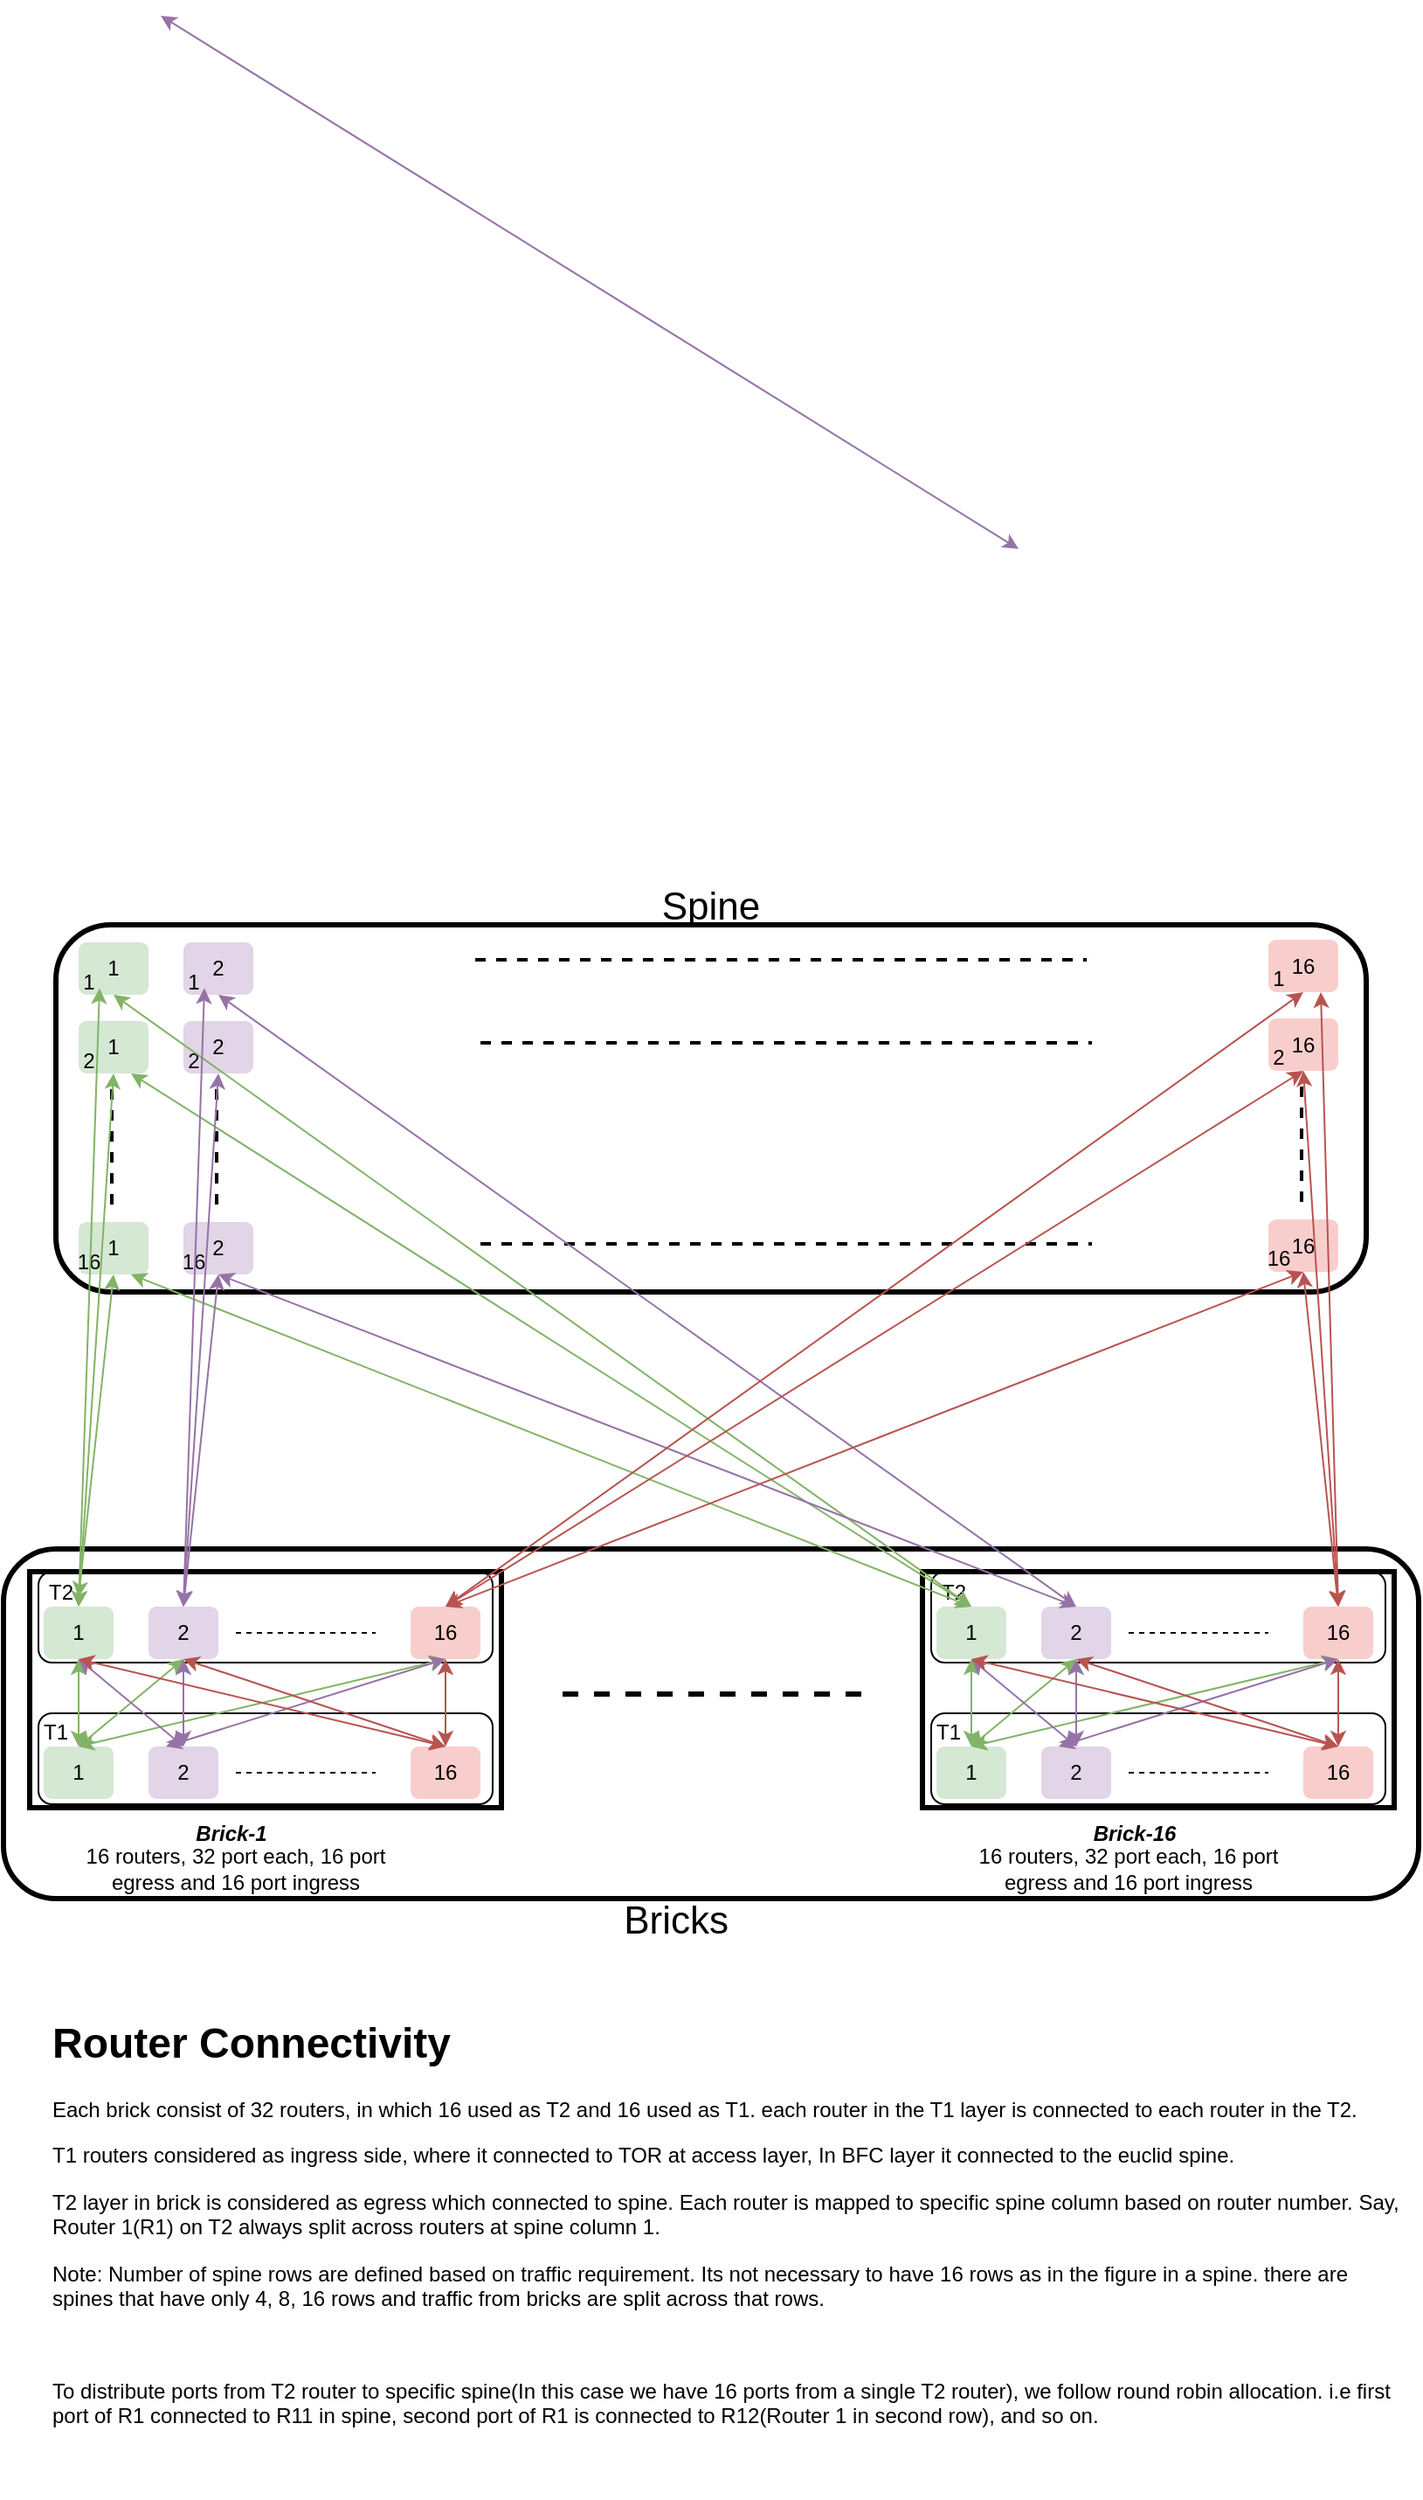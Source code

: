 <mxfile version="10.9.4" type="github"><diagram id="P7iSwA2dzzGxm8GqTdgv" name="Page-1"><mxGraphModel dx="1504" dy="2095" grid="1" gridSize="10" guides="1" tooltips="1" connect="1" arrows="1" fold="1" page="1" pageScale="1" pageWidth="850" pageHeight="1100" math="0" shadow="0"><root><mxCell id="0"/><mxCell id="1" parent="0"/><mxCell id="_VhocyHLkFrIzSJGbspO-54" value="" style="endArrow=classic;startArrow=classic;html=1;strokeWidth=1;fillColor=#e1d5e7;strokeColor=#9673a6;exitX=0.5;exitY=0;exitDx=0;exitDy=0;entryX=0.5;entryY=1;entryDx=0;entryDy=0;" edge="1" parent="1"><mxGeometry width="50" height="50" relative="1" as="geometry"><mxPoint x="601" y="-135" as="sourcePoint"/><mxPoint x="110" y="-440" as="targetPoint"/></mxGeometry></mxCell><mxCell id="_VhocyHLkFrIzSJGbspO-88" value="" style="rounded=1;whiteSpace=wrap;html=1;strokeColor=#000000;strokeWidth=3;" vertex="1" parent="1"><mxGeometry x="50" y="80" width="750" height="210" as="geometry"/></mxCell><mxCell id="SKOkv94eFpqHnuDHOWOV-81" value="" style="group" parent="1" vertex="1" connectable="0"><mxGeometry x="35" y="450" width="795" height="187" as="geometry"/></mxCell><mxCell id="SKOkv94eFpqHnuDHOWOV-73" value="" style="rounded=1;whiteSpace=wrap;html=1;strokeColor=#000000;strokeWidth=3;" parent="SKOkv94eFpqHnuDHOWOV-81" vertex="1"><mxGeometry x="-15" y="-13" width="810" height="200" as="geometry"/></mxCell><mxCell id="SKOkv94eFpqHnuDHOWOV-80" value="" style="rounded=1;whiteSpace=wrap;html=1;strokeColor=#000000;strokeWidth=1;align=left;" parent="SKOkv94eFpqHnuDHOWOV-81" vertex="1"><mxGeometry x="5" width="260" height="52" as="geometry"/></mxCell><mxCell id="SKOkv94eFpqHnuDHOWOV-79" value="" style="rounded=1;whiteSpace=wrap;html=1;strokeColor=#000000;strokeWidth=1;align=left;" parent="SKOkv94eFpqHnuDHOWOV-81" vertex="1"><mxGeometry x="5" y="81" width="260" height="52" as="geometry"/></mxCell><mxCell id="SKOkv94eFpqHnuDHOWOV-22" value="" style="group;strokeWidth=3;strokeColor=#000000;" parent="SKOkv94eFpqHnuDHOWOV-81" vertex="1" connectable="0"><mxGeometry width="270" height="135" as="geometry"/></mxCell><mxCell id="SKOkv94eFpqHnuDHOWOV-23" value="&lt;b&gt;&lt;i&gt;Brick-1&lt;/i&gt;&lt;/b&gt;" style="text;html=1;strokeColor=none;fillColor=none;align=center;verticalAlign=middle;whiteSpace=wrap;rounded=0;" parent="SKOkv94eFpqHnuDHOWOV-81" vertex="1"><mxGeometry x="93" y="140" width="45" height="20" as="geometry"/></mxCell><mxCell id="SKOkv94eFpqHnuDHOWOV-24" value="16 routers, 32 port each, 16 port egress and 16 port ingress" style="text;html=1;strokeColor=none;fillColor=none;align=center;verticalAlign=middle;whiteSpace=wrap;rounded=0;" parent="SKOkv94eFpqHnuDHOWOV-81" vertex="1"><mxGeometry x="28" y="160" width="180" height="20" as="geometry"/></mxCell><mxCell id="SKOkv94eFpqHnuDHOWOV-1" value="1" style="rounded=1;whiteSpace=wrap;html=1;fillColor=#d5e8d4;strokeColor=none;" parent="SKOkv94eFpqHnuDHOWOV-81" vertex="1"><mxGeometry x="8" y="20" width="40" height="30" as="geometry"/></mxCell><mxCell id="SKOkv94eFpqHnuDHOWOV-2" value="2" style="rounded=1;whiteSpace=wrap;html=1;fillColor=#e1d5e7;strokeColor=none;" parent="SKOkv94eFpqHnuDHOWOV-81" vertex="1"><mxGeometry x="68" y="20" width="40" height="30" as="geometry"/></mxCell><mxCell id="SKOkv94eFpqHnuDHOWOV-3" value="" style="endArrow=none;dashed=1;html=1;" parent="SKOkv94eFpqHnuDHOWOV-81" edge="1"><mxGeometry width="50" height="50" relative="1" as="geometry"><mxPoint x="118" y="35" as="sourcePoint"/><mxPoint x="198" y="35" as="targetPoint"/></mxGeometry></mxCell><mxCell id="SKOkv94eFpqHnuDHOWOV-4" value="16" style="rounded=1;whiteSpace=wrap;html=1;fillColor=#f8cecc;strokeColor=none;" parent="SKOkv94eFpqHnuDHOWOV-81" vertex="1"><mxGeometry x="218" y="20" width="40" height="30" as="geometry"/></mxCell><mxCell id="SKOkv94eFpqHnuDHOWOV-6" value="1" style="rounded=1;whiteSpace=wrap;html=1;fillColor=#d5e8d4;strokeColor=none;" parent="SKOkv94eFpqHnuDHOWOV-81" vertex="1"><mxGeometry x="8" y="100" width="40" height="30" as="geometry"/></mxCell><mxCell id="SKOkv94eFpqHnuDHOWOV-7" value="2" style="rounded=1;whiteSpace=wrap;html=1;fillColor=#e1d5e7;strokeColor=none;" parent="SKOkv94eFpqHnuDHOWOV-81" vertex="1"><mxGeometry x="68" y="100" width="40" height="30" as="geometry"/></mxCell><mxCell id="SKOkv94eFpqHnuDHOWOV-8" value="" style="endArrow=none;dashed=1;html=1;" parent="SKOkv94eFpqHnuDHOWOV-81" edge="1"><mxGeometry width="50" height="50" relative="1" as="geometry"><mxPoint x="118" y="115" as="sourcePoint"/><mxPoint x="198" y="115" as="targetPoint"/></mxGeometry></mxCell><mxCell id="SKOkv94eFpqHnuDHOWOV-9" value="16" style="rounded=1;whiteSpace=wrap;html=1;fillColor=#f8cecc;strokeColor=none;" parent="SKOkv94eFpqHnuDHOWOV-81" vertex="1"><mxGeometry x="218" y="100" width="40" height="30" as="geometry"/></mxCell><mxCell id="SKOkv94eFpqHnuDHOWOV-10" value="" style="endArrow=classic;startArrow=classic;html=1;exitX=0.5;exitY=0;exitDx=0;exitDy=0;entryX=0.5;entryY=1;entryDx=0;entryDy=0;fillColor=#d5e8d4;strokeColor=#82b366;" parent="SKOkv94eFpqHnuDHOWOV-81" source="SKOkv94eFpqHnuDHOWOV-6" target="SKOkv94eFpqHnuDHOWOV-1" edge="1"><mxGeometry width="50" height="50" relative="1" as="geometry"><mxPoint x="18" y="100" as="sourcePoint"/><mxPoint x="68" y="50" as="targetPoint"/></mxGeometry></mxCell><mxCell id="SKOkv94eFpqHnuDHOWOV-11" value="" style="endArrow=classic;startArrow=classic;html=1;exitX=0.5;exitY=0;exitDx=0;exitDy=0;entryX=0.5;entryY=1;entryDx=0;entryDy=0;fillColor=#d5e8d4;strokeColor=#82b366;" parent="SKOkv94eFpqHnuDHOWOV-81" source="SKOkv94eFpqHnuDHOWOV-6" target="SKOkv94eFpqHnuDHOWOV-2" edge="1"><mxGeometry width="50" height="50" relative="1" as="geometry"><mxPoint x="8" y="200" as="sourcePoint"/><mxPoint x="58" y="150" as="targetPoint"/></mxGeometry></mxCell><mxCell id="SKOkv94eFpqHnuDHOWOV-12" value="" style="endArrow=classic;startArrow=classic;html=1;exitX=0.5;exitY=0;exitDx=0;exitDy=0;entryX=0.5;entryY=1;entryDx=0;entryDy=0;fillColor=#d5e8d4;strokeColor=#82b366;" parent="SKOkv94eFpqHnuDHOWOV-81" source="SKOkv94eFpqHnuDHOWOV-6" target="SKOkv94eFpqHnuDHOWOV-4" edge="1"><mxGeometry width="50" height="50" relative="1" as="geometry"><mxPoint x="158" y="330" as="sourcePoint"/><mxPoint x="208" y="280" as="targetPoint"/></mxGeometry></mxCell><mxCell id="SKOkv94eFpqHnuDHOWOV-13" value="" style="endArrow=classic;startArrow=classic;html=1;exitX=0.5;exitY=0;exitDx=0;exitDy=0;fillColor=#e1d5e7;strokeColor=#9673a6;" parent="SKOkv94eFpqHnuDHOWOV-81" source="SKOkv94eFpqHnuDHOWOV-7" edge="1"><mxGeometry width="50" height="50" relative="1" as="geometry"><mxPoint x="168" y="300" as="sourcePoint"/><mxPoint x="28" y="50" as="targetPoint"/></mxGeometry></mxCell><mxCell id="SKOkv94eFpqHnuDHOWOV-16" value="" style="endArrow=classic;startArrow=classic;html=1;fillColor=#e1d5e7;strokeColor=#9673a6;entryX=0.5;entryY=1;entryDx=0;entryDy=0;" parent="SKOkv94eFpqHnuDHOWOV-81" target="SKOkv94eFpqHnuDHOWOV-2" edge="1"><mxGeometry width="50" height="50" relative="1" as="geometry"><mxPoint x="88" y="100" as="sourcePoint"/><mxPoint x="38" y="170" as="targetPoint"/></mxGeometry></mxCell><mxCell id="SKOkv94eFpqHnuDHOWOV-17" value="" style="endArrow=classic;startArrow=classic;html=1;exitX=0.5;exitY=1;exitDx=0;exitDy=0;fillColor=#e1d5e7;strokeColor=#9673a6;entryX=0.25;entryY=0;entryDx=0;entryDy=0;" parent="SKOkv94eFpqHnuDHOWOV-81" source="SKOkv94eFpqHnuDHOWOV-4" target="SKOkv94eFpqHnuDHOWOV-7" edge="1"><mxGeometry width="50" height="50" relative="1" as="geometry"><mxPoint x="108" y="120" as="sourcePoint"/><mxPoint x="48" y="70" as="targetPoint"/></mxGeometry></mxCell><mxCell id="SKOkv94eFpqHnuDHOWOV-18" value="" style="endArrow=classic;startArrow=classic;html=1;exitX=0.5;exitY=0;exitDx=0;exitDy=0;entryX=0.5;entryY=1;entryDx=0;entryDy=0;fillColor=#f8cecc;strokeColor=#b85450;" parent="SKOkv94eFpqHnuDHOWOV-81" source="SKOkv94eFpqHnuDHOWOV-9" target="SKOkv94eFpqHnuDHOWOV-1" edge="1"><mxGeometry width="50" height="50" relative="1" as="geometry"><mxPoint x="608" y="200" as="sourcePoint"/><mxPoint x="658" y="150" as="targetPoint"/></mxGeometry></mxCell><mxCell id="SKOkv94eFpqHnuDHOWOV-19" value="" style="endArrow=classic;startArrow=classic;html=1;exitX=0.5;exitY=0;exitDx=0;exitDy=0;entryX=0.5;entryY=1;entryDx=0;entryDy=0;fillColor=#f8cecc;strokeColor=#b85450;" parent="SKOkv94eFpqHnuDHOWOV-81" source="SKOkv94eFpqHnuDHOWOV-9" target="SKOkv94eFpqHnuDHOWOV-2" edge="1"><mxGeometry width="50" height="50" relative="1" as="geometry"><mxPoint x="248" y="110" as="sourcePoint"/><mxPoint x="38" y="60" as="targetPoint"/></mxGeometry></mxCell><mxCell id="SKOkv94eFpqHnuDHOWOV-20" value="" style="endArrow=classic;startArrow=classic;html=1;exitX=0.5;exitY=0;exitDx=0;exitDy=0;entryX=0.5;entryY=1;entryDx=0;entryDy=0;fillColor=#f8cecc;strokeColor=#b85450;" parent="SKOkv94eFpqHnuDHOWOV-81" source="SKOkv94eFpqHnuDHOWOV-9" target="SKOkv94eFpqHnuDHOWOV-4" edge="1"><mxGeometry width="50" height="50" relative="1" as="geometry"><mxPoint x="258" y="120" as="sourcePoint"/><mxPoint x="48" y="70" as="targetPoint"/></mxGeometry></mxCell><mxCell id="SKOkv94eFpqHnuDHOWOV-77" value="T1" style="text;html=1;strokeColor=none;fillColor=none;align=center;verticalAlign=middle;whiteSpace=wrap;rounded=0;" parent="SKOkv94eFpqHnuDHOWOV-81" vertex="1"><mxGeometry x="5" y="87" width="20" height="10" as="geometry"/></mxCell><mxCell id="SKOkv94eFpqHnuDHOWOV-78" value="T2" style="text;html=1;strokeColor=none;fillColor=none;align=center;verticalAlign=middle;whiteSpace=wrap;rounded=0;" parent="SKOkv94eFpqHnuDHOWOV-81" vertex="1"><mxGeometry x="8" y="7" width="20" height="10" as="geometry"/></mxCell><mxCell id="SKOkv94eFpqHnuDHOWOV-72" value="" style="endArrow=none;dashed=1;html=1;strokeWidth=3;" parent="1" edge="1"><mxGeometry width="50" height="50" relative="1" as="geometry"><mxPoint x="340" y="520" as="sourcePoint"/><mxPoint x="520" y="520" as="targetPoint"/></mxGeometry></mxCell><mxCell id="SKOkv94eFpqHnuDHOWOV-74" value="&lt;font style=&quot;font-size: 22px&quot;&gt;Bricks&lt;/font&gt;" style="text;html=1;strokeColor=none;fillColor=none;align=center;verticalAlign=middle;whiteSpace=wrap;rounded=0;" parent="1" vertex="1"><mxGeometry x="385" y="640" width="40" height="20" as="geometry"/></mxCell><mxCell id="SKOkv94eFpqHnuDHOWOV-82" value="" style="group" parent="1" vertex="1" connectable="0"><mxGeometry x="546" y="450" width="270" height="180" as="geometry"/></mxCell><mxCell id="SKOkv94eFpqHnuDHOWOV-83" value="" style="rounded=1;whiteSpace=wrap;html=1;strokeColor=#000000;strokeWidth=1;align=left;" parent="SKOkv94eFpqHnuDHOWOV-82" vertex="1"><mxGeometry x="5" width="260" height="52" as="geometry"/></mxCell><mxCell id="SKOkv94eFpqHnuDHOWOV-84" value="" style="rounded=1;whiteSpace=wrap;html=1;strokeColor=#000000;strokeWidth=1;align=left;" parent="SKOkv94eFpqHnuDHOWOV-82" vertex="1"><mxGeometry x="5" y="81" width="260" height="52" as="geometry"/></mxCell><mxCell id="SKOkv94eFpqHnuDHOWOV-85" value="" style="group;strokeWidth=3;strokeColor=#000000;" parent="SKOkv94eFpqHnuDHOWOV-82" vertex="1" connectable="0"><mxGeometry width="270" height="135" as="geometry"/></mxCell><mxCell id="SKOkv94eFpqHnuDHOWOV-86" value="&lt;b&gt;&lt;i&gt;Brick-16&lt;/i&gt;&lt;/b&gt;" style="text;html=1;strokeColor=none;fillColor=none;align=center;verticalAlign=middle;whiteSpace=wrap;rounded=0;" parent="SKOkv94eFpqHnuDHOWOV-82" vertex="1"><mxGeometry x="93" y="140" width="57" height="20" as="geometry"/></mxCell><mxCell id="SKOkv94eFpqHnuDHOWOV-87" value="16 routers, 32 port each, 16 port egress and 16 port ingress" style="text;html=1;strokeColor=none;fillColor=none;align=center;verticalAlign=middle;whiteSpace=wrap;rounded=0;" parent="SKOkv94eFpqHnuDHOWOV-82" vertex="1"><mxGeometry x="28" y="160" width="180" height="20" as="geometry"/></mxCell><mxCell id="SKOkv94eFpqHnuDHOWOV-88" value="1" style="rounded=1;whiteSpace=wrap;html=1;fillColor=#d5e8d4;strokeColor=none;" parent="SKOkv94eFpqHnuDHOWOV-82" vertex="1"><mxGeometry x="8" y="20" width="40" height="30" as="geometry"/></mxCell><mxCell id="SKOkv94eFpqHnuDHOWOV-89" value="2" style="rounded=1;whiteSpace=wrap;html=1;fillColor=#e1d5e7;strokeColor=none;" parent="SKOkv94eFpqHnuDHOWOV-82" vertex="1"><mxGeometry x="68" y="20" width="40" height="30" as="geometry"/></mxCell><mxCell id="SKOkv94eFpqHnuDHOWOV-90" value="" style="endArrow=none;dashed=1;html=1;" parent="SKOkv94eFpqHnuDHOWOV-82" edge="1"><mxGeometry width="50" height="50" relative="1" as="geometry"><mxPoint x="118" y="35" as="sourcePoint"/><mxPoint x="198" y="35" as="targetPoint"/></mxGeometry></mxCell><mxCell id="SKOkv94eFpqHnuDHOWOV-91" value="16" style="rounded=1;whiteSpace=wrap;html=1;fillColor=#f8cecc;strokeColor=none;" parent="SKOkv94eFpqHnuDHOWOV-82" vertex="1"><mxGeometry x="218" y="20" width="40" height="30" as="geometry"/></mxCell><mxCell id="SKOkv94eFpqHnuDHOWOV-92" value="1" style="rounded=1;whiteSpace=wrap;html=1;fillColor=#d5e8d4;strokeColor=none;" parent="SKOkv94eFpqHnuDHOWOV-82" vertex="1"><mxGeometry x="8" y="100" width="40" height="30" as="geometry"/></mxCell><mxCell id="SKOkv94eFpqHnuDHOWOV-93" value="2" style="rounded=1;whiteSpace=wrap;html=1;fillColor=#e1d5e7;strokeColor=none;" parent="SKOkv94eFpqHnuDHOWOV-82" vertex="1"><mxGeometry x="68" y="100" width="40" height="30" as="geometry"/></mxCell><mxCell id="SKOkv94eFpqHnuDHOWOV-94" value="" style="endArrow=none;dashed=1;html=1;" parent="SKOkv94eFpqHnuDHOWOV-82" edge="1"><mxGeometry width="50" height="50" relative="1" as="geometry"><mxPoint x="118" y="115" as="sourcePoint"/><mxPoint x="198" y="115" as="targetPoint"/></mxGeometry></mxCell><mxCell id="SKOkv94eFpqHnuDHOWOV-95" value="16" style="rounded=1;whiteSpace=wrap;html=1;fillColor=#f8cecc;strokeColor=none;" parent="SKOkv94eFpqHnuDHOWOV-82" vertex="1"><mxGeometry x="218" y="100" width="40" height="30" as="geometry"/></mxCell><mxCell id="SKOkv94eFpqHnuDHOWOV-96" value="" style="endArrow=classic;startArrow=classic;html=1;exitX=0.5;exitY=0;exitDx=0;exitDy=0;entryX=0.5;entryY=1;entryDx=0;entryDy=0;fillColor=#d5e8d4;strokeColor=#82b366;" parent="SKOkv94eFpqHnuDHOWOV-82" source="SKOkv94eFpqHnuDHOWOV-92" target="SKOkv94eFpqHnuDHOWOV-88" edge="1"><mxGeometry width="50" height="50" relative="1" as="geometry"><mxPoint x="18" y="100" as="sourcePoint"/><mxPoint x="68" y="50" as="targetPoint"/></mxGeometry></mxCell><mxCell id="SKOkv94eFpqHnuDHOWOV-97" value="" style="endArrow=classic;startArrow=classic;html=1;exitX=0.5;exitY=0;exitDx=0;exitDy=0;entryX=0.5;entryY=1;entryDx=0;entryDy=0;fillColor=#d5e8d4;strokeColor=#82b366;" parent="SKOkv94eFpqHnuDHOWOV-82" source="SKOkv94eFpqHnuDHOWOV-92" target="SKOkv94eFpqHnuDHOWOV-89" edge="1"><mxGeometry width="50" height="50" relative="1" as="geometry"><mxPoint x="8" y="200" as="sourcePoint"/><mxPoint x="58" y="150" as="targetPoint"/></mxGeometry></mxCell><mxCell id="SKOkv94eFpqHnuDHOWOV-98" value="" style="endArrow=classic;startArrow=classic;html=1;exitX=0.5;exitY=0;exitDx=0;exitDy=0;entryX=0.5;entryY=1;entryDx=0;entryDy=0;fillColor=#d5e8d4;strokeColor=#82b366;" parent="SKOkv94eFpqHnuDHOWOV-82" source="SKOkv94eFpqHnuDHOWOV-92" target="SKOkv94eFpqHnuDHOWOV-91" edge="1"><mxGeometry width="50" height="50" relative="1" as="geometry"><mxPoint x="158" y="330" as="sourcePoint"/><mxPoint x="208" y="280" as="targetPoint"/></mxGeometry></mxCell><mxCell id="SKOkv94eFpqHnuDHOWOV-99" value="" style="endArrow=classic;startArrow=classic;html=1;exitX=0.5;exitY=0;exitDx=0;exitDy=0;fillColor=#e1d5e7;strokeColor=#9673a6;" parent="SKOkv94eFpqHnuDHOWOV-82" source="SKOkv94eFpqHnuDHOWOV-93" edge="1"><mxGeometry width="50" height="50" relative="1" as="geometry"><mxPoint x="168" y="300" as="sourcePoint"/><mxPoint x="28" y="50" as="targetPoint"/></mxGeometry></mxCell><mxCell id="SKOkv94eFpqHnuDHOWOV-100" value="" style="endArrow=classic;startArrow=classic;html=1;fillColor=#e1d5e7;strokeColor=#9673a6;entryX=0.5;entryY=1;entryDx=0;entryDy=0;" parent="SKOkv94eFpqHnuDHOWOV-82" target="SKOkv94eFpqHnuDHOWOV-89" edge="1"><mxGeometry width="50" height="50" relative="1" as="geometry"><mxPoint x="88" y="100" as="sourcePoint"/><mxPoint x="38" y="170" as="targetPoint"/></mxGeometry></mxCell><mxCell id="SKOkv94eFpqHnuDHOWOV-101" value="" style="endArrow=classic;startArrow=classic;html=1;exitX=0.5;exitY=1;exitDx=0;exitDy=0;fillColor=#e1d5e7;strokeColor=#9673a6;entryX=0.25;entryY=0;entryDx=0;entryDy=0;" parent="SKOkv94eFpqHnuDHOWOV-82" source="SKOkv94eFpqHnuDHOWOV-91" target="SKOkv94eFpqHnuDHOWOV-93" edge="1"><mxGeometry width="50" height="50" relative="1" as="geometry"><mxPoint x="108" y="120" as="sourcePoint"/><mxPoint x="48" y="70" as="targetPoint"/></mxGeometry></mxCell><mxCell id="SKOkv94eFpqHnuDHOWOV-102" value="" style="endArrow=classic;startArrow=classic;html=1;exitX=0.5;exitY=0;exitDx=0;exitDy=0;entryX=0.5;entryY=1;entryDx=0;entryDy=0;fillColor=#f8cecc;strokeColor=#b85450;" parent="SKOkv94eFpqHnuDHOWOV-82" source="SKOkv94eFpqHnuDHOWOV-95" target="SKOkv94eFpqHnuDHOWOV-88" edge="1"><mxGeometry width="50" height="50" relative="1" as="geometry"><mxPoint x="608" y="200" as="sourcePoint"/><mxPoint x="658" y="150" as="targetPoint"/></mxGeometry></mxCell><mxCell id="SKOkv94eFpqHnuDHOWOV-103" value="" style="endArrow=classic;startArrow=classic;html=1;exitX=0.5;exitY=0;exitDx=0;exitDy=0;entryX=0.5;entryY=1;entryDx=0;entryDy=0;fillColor=#f8cecc;strokeColor=#b85450;" parent="SKOkv94eFpqHnuDHOWOV-82" source="SKOkv94eFpqHnuDHOWOV-95" target="SKOkv94eFpqHnuDHOWOV-89" edge="1"><mxGeometry width="50" height="50" relative="1" as="geometry"><mxPoint x="248" y="110" as="sourcePoint"/><mxPoint x="38" y="60" as="targetPoint"/></mxGeometry></mxCell><mxCell id="SKOkv94eFpqHnuDHOWOV-104" value="" style="endArrow=classic;startArrow=classic;html=1;exitX=0.5;exitY=0;exitDx=0;exitDy=0;entryX=0.5;entryY=1;entryDx=0;entryDy=0;fillColor=#f8cecc;strokeColor=#b85450;" parent="SKOkv94eFpqHnuDHOWOV-82" source="SKOkv94eFpqHnuDHOWOV-95" target="SKOkv94eFpqHnuDHOWOV-91" edge="1"><mxGeometry width="50" height="50" relative="1" as="geometry"><mxPoint x="258" y="120" as="sourcePoint"/><mxPoint x="48" y="70" as="targetPoint"/></mxGeometry></mxCell><mxCell id="SKOkv94eFpqHnuDHOWOV-105" value="T1" style="text;html=1;strokeColor=none;fillColor=none;align=center;verticalAlign=middle;whiteSpace=wrap;rounded=0;" parent="SKOkv94eFpqHnuDHOWOV-82" vertex="1"><mxGeometry x="5" y="87" width="20" height="10" as="geometry"/></mxCell><mxCell id="SKOkv94eFpqHnuDHOWOV-106" value="T2" style="text;html=1;strokeColor=none;fillColor=none;align=center;verticalAlign=middle;whiteSpace=wrap;rounded=0;" parent="SKOkv94eFpqHnuDHOWOV-82" vertex="1"><mxGeometry x="8" y="7" width="20" height="10" as="geometry"/></mxCell><mxCell id="_VhocyHLkFrIzSJGbspO-18" value="" style="group" vertex="1" connectable="0" parent="1"><mxGeometry x="63" y="90" width="40" height="190" as="geometry"/></mxCell><mxCell id="_VhocyHLkFrIzSJGbspO-1" value="1" style="rounded=1;whiteSpace=wrap;html=1;fillColor=#d5e8d4;strokeColor=none;" vertex="1" parent="_VhocyHLkFrIzSJGbspO-18"><mxGeometry width="40" height="30" as="geometry"/></mxCell><mxCell id="_VhocyHLkFrIzSJGbspO-2" value="1" style="rounded=1;whiteSpace=wrap;html=1;fillColor=#d5e8d4;strokeColor=none;" vertex="1" parent="_VhocyHLkFrIzSJGbspO-18"><mxGeometry y="45" width="40" height="30" as="geometry"/></mxCell><mxCell id="_VhocyHLkFrIzSJGbspO-3" value="" style="endArrow=none;dashed=1;html=1;strokeWidth=2;" edge="1" parent="_VhocyHLkFrIzSJGbspO-18"><mxGeometry width="50" height="50" relative="1" as="geometry"><mxPoint x="19" y="150" as="sourcePoint"/><mxPoint x="19" y="80" as="targetPoint"/></mxGeometry></mxCell><mxCell id="_VhocyHLkFrIzSJGbspO-4" value="1" style="rounded=1;whiteSpace=wrap;html=1;fillColor=#d5e8d4;strokeColor=none;" vertex="1" parent="_VhocyHLkFrIzSJGbspO-18"><mxGeometry y="160" width="40" height="30" as="geometry"/></mxCell><mxCell id="_VhocyHLkFrIzSJGbspO-5" value="1" style="text;html=1;strokeColor=none;fillColor=none;align=center;verticalAlign=middle;whiteSpace=wrap;rounded=0;" vertex="1" parent="_VhocyHLkFrIzSJGbspO-18"><mxGeometry y="15" width="12" height="15" as="geometry"/></mxCell><mxCell id="_VhocyHLkFrIzSJGbspO-7" value="2" style="text;html=1;strokeColor=none;fillColor=none;align=center;verticalAlign=middle;whiteSpace=wrap;rounded=0;" vertex="1" parent="_VhocyHLkFrIzSJGbspO-18"><mxGeometry y="60" width="12" height="15" as="geometry"/></mxCell><mxCell id="_VhocyHLkFrIzSJGbspO-8" value="16" style="text;html=1;strokeColor=none;fillColor=none;align=center;verticalAlign=middle;whiteSpace=wrap;rounded=0;" vertex="1" parent="_VhocyHLkFrIzSJGbspO-18"><mxGeometry y="175" width="12" height="15" as="geometry"/></mxCell><mxCell id="_VhocyHLkFrIzSJGbspO-27" value="" style="group" vertex="1" connectable="0" parent="1"><mxGeometry x="123" y="90" width="40" height="190" as="geometry"/></mxCell><mxCell id="_VhocyHLkFrIzSJGbspO-20" value="2" style="rounded=1;whiteSpace=wrap;html=1;fillColor=#e1d5e7;strokeColor=none;" vertex="1" parent="_VhocyHLkFrIzSJGbspO-27"><mxGeometry width="40" height="30" as="geometry"/></mxCell><mxCell id="_VhocyHLkFrIzSJGbspO-21" value="2" style="rounded=1;whiteSpace=wrap;html=1;fillColor=#e1d5e7;strokeColor=none;" vertex="1" parent="_VhocyHLkFrIzSJGbspO-27"><mxGeometry y="45" width="40" height="30" as="geometry"/></mxCell><mxCell id="_VhocyHLkFrIzSJGbspO-22" value="" style="endArrow=none;dashed=1;html=1;strokeWidth=2;" edge="1" parent="_VhocyHLkFrIzSJGbspO-27"><mxGeometry width="50" height="50" relative="1" as="geometry"><mxPoint x="19" y="150" as="sourcePoint"/><mxPoint x="19" y="80" as="targetPoint"/></mxGeometry></mxCell><mxCell id="_VhocyHLkFrIzSJGbspO-23" value="2" style="rounded=1;whiteSpace=wrap;html=1;fillColor=#e1d5e7;strokeColor=none;" vertex="1" parent="_VhocyHLkFrIzSJGbspO-27"><mxGeometry y="160" width="40" height="30" as="geometry"/></mxCell><mxCell id="_VhocyHLkFrIzSJGbspO-24" value="1" style="text;html=1;strokeColor=none;fillColor=none;align=center;verticalAlign=middle;whiteSpace=wrap;rounded=0;" vertex="1" parent="_VhocyHLkFrIzSJGbspO-27"><mxGeometry y="15" width="12" height="15" as="geometry"/></mxCell><mxCell id="_VhocyHLkFrIzSJGbspO-25" value="2" style="text;html=1;strokeColor=none;fillColor=none;align=center;verticalAlign=middle;whiteSpace=wrap;rounded=0;" vertex="1" parent="_VhocyHLkFrIzSJGbspO-27"><mxGeometry y="60" width="12" height="15" as="geometry"/></mxCell><mxCell id="_VhocyHLkFrIzSJGbspO-26" value="16" style="text;html=1;strokeColor=none;fillColor=none;align=center;verticalAlign=middle;whiteSpace=wrap;rounded=0;" vertex="1" parent="_VhocyHLkFrIzSJGbspO-27"><mxGeometry y="175" width="12" height="15" as="geometry"/></mxCell><mxCell id="_VhocyHLkFrIzSJGbspO-37" value="" style="endArrow=none;dashed=1;html=1;strokeWidth=2;" edge="1" parent="1"><mxGeometry width="50" height="50" relative="1" as="geometry"><mxPoint x="290" y="100" as="sourcePoint"/><mxPoint x="640" y="100" as="targetPoint"/></mxGeometry></mxCell><mxCell id="_VhocyHLkFrIzSJGbspO-38" value="" style="group" vertex="1" connectable="0" parent="1"><mxGeometry x="744" y="88.5" width="40" height="190" as="geometry"/></mxCell><mxCell id="_VhocyHLkFrIzSJGbspO-29" value="16" style="rounded=1;whiteSpace=wrap;html=1;fillColor=#f8cecc;strokeColor=none;" vertex="1" parent="_VhocyHLkFrIzSJGbspO-38"><mxGeometry width="40" height="30" as="geometry"/></mxCell><mxCell id="_VhocyHLkFrIzSJGbspO-30" value="16" style="rounded=1;whiteSpace=wrap;html=1;fillColor=#f8cecc;strokeColor=none;" vertex="1" parent="_VhocyHLkFrIzSJGbspO-38"><mxGeometry y="45" width="40" height="30" as="geometry"/></mxCell><mxCell id="_VhocyHLkFrIzSJGbspO-31" value="" style="endArrow=none;dashed=1;html=1;strokeWidth=2;" edge="1" parent="_VhocyHLkFrIzSJGbspO-38"><mxGeometry width="50" height="50" relative="1" as="geometry"><mxPoint x="19" y="150" as="sourcePoint"/><mxPoint x="19" y="80" as="targetPoint"/></mxGeometry></mxCell><mxCell id="_VhocyHLkFrIzSJGbspO-32" value="16" style="rounded=1;whiteSpace=wrap;html=1;fillColor=#f8cecc;strokeColor=none;" vertex="1" parent="_VhocyHLkFrIzSJGbspO-38"><mxGeometry y="160" width="40" height="30" as="geometry"/></mxCell><mxCell id="_VhocyHLkFrIzSJGbspO-33" value="1" style="text;html=1;strokeColor=none;fillColor=none;align=center;verticalAlign=middle;whiteSpace=wrap;rounded=0;" vertex="1" parent="_VhocyHLkFrIzSJGbspO-38"><mxGeometry y="15" width="12" height="15" as="geometry"/></mxCell><mxCell id="_VhocyHLkFrIzSJGbspO-34" value="2" style="text;html=1;strokeColor=none;fillColor=none;align=center;verticalAlign=middle;whiteSpace=wrap;rounded=0;" vertex="1" parent="_VhocyHLkFrIzSJGbspO-38"><mxGeometry y="60" width="12" height="15" as="geometry"/></mxCell><mxCell id="_VhocyHLkFrIzSJGbspO-35" value="16" style="text;html=1;strokeColor=none;fillColor=none;align=center;verticalAlign=middle;whiteSpace=wrap;rounded=0;" vertex="1" parent="_VhocyHLkFrIzSJGbspO-38"><mxGeometry y="175" width="12" height="15" as="geometry"/></mxCell><mxCell id="_VhocyHLkFrIzSJGbspO-39" value="" style="endArrow=none;dashed=1;html=1;strokeWidth=2;" edge="1" parent="1"><mxGeometry width="50" height="50" relative="1" as="geometry"><mxPoint x="293" y="147.5" as="sourcePoint"/><mxPoint x="643" y="147.5" as="targetPoint"/></mxGeometry></mxCell><mxCell id="_VhocyHLkFrIzSJGbspO-40" value="" style="endArrow=none;dashed=1;html=1;strokeWidth=2;" edge="1" parent="1"><mxGeometry width="50" height="50" relative="1" as="geometry"><mxPoint x="293" y="262.5" as="sourcePoint"/><mxPoint x="643" y="262.5" as="targetPoint"/></mxGeometry></mxCell><mxCell id="_VhocyHLkFrIzSJGbspO-43" value="" style="endArrow=classic;startArrow=classic;html=1;strokeWidth=1;fillColor=#d5e8d4;strokeColor=#82b366;entryX=0.5;entryY=0;entryDx=0;entryDy=0;exitX=1;exitY=0.75;exitDx=0;exitDy=0;" edge="1" parent="1" source="_VhocyHLkFrIzSJGbspO-5" target="SKOkv94eFpqHnuDHOWOV-1"><mxGeometry width="50" height="50" relative="1" as="geometry"><mxPoint x="20" y="750" as="sourcePoint"/><mxPoint x="70" y="700" as="targetPoint"/></mxGeometry></mxCell><mxCell id="_VhocyHLkFrIzSJGbspO-44" value="" style="endArrow=classic;startArrow=classic;html=1;strokeWidth=1;fillColor=#d5e8d4;strokeColor=#82b366;entryX=0.5;entryY=0;entryDx=0;entryDy=0;exitX=0.5;exitY=1;exitDx=0;exitDy=0;" edge="1" parent="1" source="_VhocyHLkFrIzSJGbspO-2" target="SKOkv94eFpqHnuDHOWOV-1"><mxGeometry width="50" height="50" relative="1" as="geometry"><mxPoint x="83" y="160" as="sourcePoint"/><mxPoint x="73" y="480" as="targetPoint"/></mxGeometry></mxCell><mxCell id="_VhocyHLkFrIzSJGbspO-45" value="" style="endArrow=classic;startArrow=classic;html=1;strokeWidth=1;fillColor=#d5e8d4;strokeColor=#82b366;entryX=1;entryY=0.75;entryDx=0;entryDy=0;exitX=0.5;exitY=1;exitDx=0;exitDy=0;" edge="1" parent="1" source="_VhocyHLkFrIzSJGbspO-4" target="SKOkv94eFpqHnuDHOWOV-78"><mxGeometry width="50" height="50" relative="1" as="geometry"><mxPoint x="83" y="280" as="sourcePoint"/><mxPoint x="83" y="490" as="targetPoint"/></mxGeometry></mxCell><mxCell id="_VhocyHLkFrIzSJGbspO-46" value="" style="endArrow=classic;startArrow=classic;html=1;strokeWidth=1;fillColor=#d5e8d4;strokeColor=#82b366;entryX=0.5;entryY=0;entryDx=0;entryDy=0;exitX=0.75;exitY=1;exitDx=0;exitDy=0;" edge="1" parent="1" source="_VhocyHLkFrIzSJGbspO-4" target="SKOkv94eFpqHnuDHOWOV-88"><mxGeometry width="50" height="50" relative="1" as="geometry"><mxPoint x="83" y="280" as="sourcePoint"/><mxPoint x="93" y="500" as="targetPoint"/></mxGeometry></mxCell><mxCell id="_VhocyHLkFrIzSJGbspO-47" value="" style="endArrow=classic;startArrow=classic;html=1;strokeWidth=1;fillColor=#d5e8d4;strokeColor=#82b366;entryX=0.5;entryY=0;entryDx=0;entryDy=0;exitX=0.75;exitY=1;exitDx=0;exitDy=0;" edge="1" parent="1" source="_VhocyHLkFrIzSJGbspO-2" target="SKOkv94eFpqHnuDHOWOV-88"><mxGeometry width="50" height="50" relative="1" as="geometry"><mxPoint x="115" y="156" as="sourcePoint"/><mxPoint x="103" y="510" as="targetPoint"/></mxGeometry></mxCell><mxCell id="_VhocyHLkFrIzSJGbspO-48" value="" style="endArrow=classic;startArrow=classic;html=1;strokeWidth=1;fillColor=#d5e8d4;strokeColor=#82b366;entryX=0.5;entryY=0;entryDx=0;entryDy=0;exitX=0.5;exitY=1;exitDx=0;exitDy=0;" edge="1" parent="1" source="_VhocyHLkFrIzSJGbspO-1" target="SKOkv94eFpqHnuDHOWOV-88"><mxGeometry width="50" height="50" relative="1" as="geometry"><mxPoint x="125" y="166" as="sourcePoint"/><mxPoint x="113" y="520" as="targetPoint"/></mxGeometry></mxCell><mxCell id="_VhocyHLkFrIzSJGbspO-49" value="" style="endArrow=classic;startArrow=classic;html=1;strokeWidth=1;fillColor=#e1d5e7;strokeColor=#9673a6;exitX=0.5;exitY=0;exitDx=0;exitDy=0;entryX=1;entryY=0.75;entryDx=0;entryDy=0;" edge="1" parent="1" source="SKOkv94eFpqHnuDHOWOV-2" target="_VhocyHLkFrIzSJGbspO-24"><mxGeometry width="50" height="50" relative="1" as="geometry"><mxPoint x="20" y="750" as="sourcePoint"/><mxPoint x="70" y="700" as="targetPoint"/></mxGeometry></mxCell><mxCell id="_VhocyHLkFrIzSJGbspO-50" value="" style="endArrow=classic;startArrow=classic;html=1;strokeWidth=1;fillColor=#e1d5e7;strokeColor=#9673a6;exitX=0.5;exitY=0;exitDx=0;exitDy=0;entryX=0.5;entryY=1;entryDx=0;entryDy=0;" edge="1" parent="1" source="SKOkv94eFpqHnuDHOWOV-2" target="_VhocyHLkFrIzSJGbspO-21"><mxGeometry width="50" height="50" relative="1" as="geometry"><mxPoint x="133" y="480" as="sourcePoint"/><mxPoint x="145" y="126" as="targetPoint"/></mxGeometry></mxCell><mxCell id="_VhocyHLkFrIzSJGbspO-51" value="" style="endArrow=classic;startArrow=classic;html=1;strokeWidth=1;fillColor=#e1d5e7;strokeColor=#9673a6;exitX=0.5;exitY=0;exitDx=0;exitDy=0;entryX=0.5;entryY=1;entryDx=0;entryDy=0;" edge="1" parent="1" source="SKOkv94eFpqHnuDHOWOV-2" target="_VhocyHLkFrIzSJGbspO-23"><mxGeometry width="50" height="50" relative="1" as="geometry"><mxPoint x="143" y="490" as="sourcePoint"/><mxPoint x="155" y="136" as="targetPoint"/></mxGeometry></mxCell><mxCell id="_VhocyHLkFrIzSJGbspO-53" value="" style="endArrow=classic;startArrow=classic;html=1;strokeWidth=1;fillColor=#e1d5e7;strokeColor=#9673a6;exitX=0.5;exitY=0;exitDx=0;exitDy=0;entryX=0.5;entryY=1;entryDx=0;entryDy=0;" edge="1" parent="1" source="SKOkv94eFpqHnuDHOWOV-89" target="_VhocyHLkFrIzSJGbspO-23"><mxGeometry width="50" height="50" relative="1" as="geometry"><mxPoint x="153" y="500" as="sourcePoint"/><mxPoint x="165" y="146" as="targetPoint"/></mxGeometry></mxCell><mxCell id="_VhocyHLkFrIzSJGbspO-55" value="" style="endArrow=classic;startArrow=classic;html=1;strokeWidth=1;fillColor=#e1d5e7;strokeColor=#9673a6;exitX=0.5;exitY=0;exitDx=0;exitDy=0;entryX=0.5;entryY=1;entryDx=0;entryDy=0;" edge="1" parent="1" source="SKOkv94eFpqHnuDHOWOV-89" target="_VhocyHLkFrIzSJGbspO-20"><mxGeometry width="50" height="50" relative="1" as="geometry"><mxPoint x="173" y="520" as="sourcePoint"/><mxPoint x="185" y="166" as="targetPoint"/></mxGeometry></mxCell><mxCell id="_VhocyHLkFrIzSJGbspO-56" value="" style="endArrow=classic;startArrow=classic;html=1;strokeWidth=1;exitX=0.5;exitY=0;exitDx=0;exitDy=0;entryX=0.5;entryY=1;entryDx=0;entryDy=0;fillColor=#f8cecc;strokeColor=#b85450;" edge="1" parent="1" source="SKOkv94eFpqHnuDHOWOV-4" target="_VhocyHLkFrIzSJGbspO-29"><mxGeometry width="50" height="50" relative="1" as="geometry"><mxPoint x="20" y="750" as="sourcePoint"/><mxPoint x="70" y="700" as="targetPoint"/></mxGeometry></mxCell><mxCell id="_VhocyHLkFrIzSJGbspO-57" value="" style="endArrow=classic;startArrow=classic;html=1;strokeWidth=1;exitX=0.5;exitY=0;exitDx=0;exitDy=0;entryX=0.5;entryY=1;entryDx=0;entryDy=0;fillColor=#f8cecc;strokeColor=#b85450;" edge="1" parent="1" source="SKOkv94eFpqHnuDHOWOV-4" target="_VhocyHLkFrIzSJGbspO-30"><mxGeometry width="50" height="50" relative="1" as="geometry"><mxPoint x="283" y="480" as="sourcePoint"/><mxPoint x="774" y="129" as="targetPoint"/></mxGeometry></mxCell><mxCell id="_VhocyHLkFrIzSJGbspO-58" value="" style="endArrow=classic;startArrow=classic;html=1;strokeWidth=1;exitX=0.5;exitY=0;exitDx=0;exitDy=0;entryX=0.5;entryY=1;entryDx=0;entryDy=0;fillColor=#f8cecc;strokeColor=#b85450;" edge="1" parent="1" source="SKOkv94eFpqHnuDHOWOV-4" target="_VhocyHLkFrIzSJGbspO-32"><mxGeometry width="50" height="50" relative="1" as="geometry"><mxPoint x="293" y="490" as="sourcePoint"/><mxPoint x="784" y="139" as="targetPoint"/></mxGeometry></mxCell><mxCell id="_VhocyHLkFrIzSJGbspO-59" value="" style="endArrow=classic;startArrow=classic;html=1;strokeWidth=1;exitX=0.5;exitY=0;exitDx=0;exitDy=0;entryX=0.75;entryY=1;entryDx=0;entryDy=0;fillColor=#f8cecc;strokeColor=#b85450;" edge="1" parent="1" source="SKOkv94eFpqHnuDHOWOV-91" target="_VhocyHLkFrIzSJGbspO-29"><mxGeometry width="50" height="50" relative="1" as="geometry"><mxPoint x="303" y="500" as="sourcePoint"/><mxPoint x="794" y="149" as="targetPoint"/></mxGeometry></mxCell><mxCell id="_VhocyHLkFrIzSJGbspO-60" value="" style="endArrow=classic;startArrow=classic;html=1;strokeWidth=1;exitX=0.5;exitY=0;exitDx=0;exitDy=0;entryX=0.5;entryY=1;entryDx=0;entryDy=0;fillColor=#f8cecc;strokeColor=#b85450;" edge="1" parent="1" source="SKOkv94eFpqHnuDHOWOV-91" target="_VhocyHLkFrIzSJGbspO-30"><mxGeometry width="50" height="50" relative="1" as="geometry"><mxPoint x="313" y="510" as="sourcePoint"/><mxPoint x="804" y="159" as="targetPoint"/></mxGeometry></mxCell><mxCell id="_VhocyHLkFrIzSJGbspO-61" value="" style="endArrow=classic;startArrow=classic;html=1;strokeWidth=1;exitX=0.5;exitY=0;exitDx=0;exitDy=0;entryX=0.5;entryY=1;entryDx=0;entryDy=0;fillColor=#f8cecc;strokeColor=#b85450;" edge="1" parent="1" source="SKOkv94eFpqHnuDHOWOV-91" target="_VhocyHLkFrIzSJGbspO-32"><mxGeometry width="50" height="50" relative="1" as="geometry"><mxPoint x="323" y="520" as="sourcePoint"/><mxPoint x="814" y="169" as="targetPoint"/></mxGeometry></mxCell><mxCell id="_VhocyHLkFrIzSJGbspO-90" value="&lt;font style=&quot;font-size: 22px&quot;&gt;Spine&lt;/font&gt;" style="text;html=1;strokeColor=none;fillColor=none;align=center;verticalAlign=middle;whiteSpace=wrap;rounded=0;" vertex="1" parent="1"><mxGeometry x="405" y="60" width="40" height="20" as="geometry"/></mxCell><mxCell id="_VhocyHLkFrIzSJGbspO-91" value="&lt;h1&gt;Router Connectivity&lt;/h1&gt;&lt;p&gt;Each brick consist of 32 routers, in which 16 used as T2 and 16 used as T1. each router in the T1 layer is connected to each router in the T2.&amp;nbsp;&lt;/p&gt;&lt;p&gt;T1 routers considered as&lt;span&gt;&amp;nbsp;ingress side, where it connected to TOR at access layer,&amp;nbsp;&lt;/span&gt;&lt;span&gt;In BFC layer it connected to the euclid spine.&lt;/span&gt;&lt;/p&gt;&lt;p&gt;&lt;span&gt;T2 layer in brick is considered as egress which connected to spine. Each router is mapped to specific spine column based on router number. Say, Router 1(R1) on T2 always split across routers at spine column 1.&amp;nbsp;&lt;/span&gt;&lt;/p&gt;&lt;p&gt;&lt;span&gt;Note: Number of spine rows are defined based on traffic requirement. Its not necessary to have 16 rows as in the figure in a spine. there are spines that have only 4, 8, 16 rows and traffic from bricks are split across that rows.&lt;/span&gt;&lt;/p&gt;&lt;p&gt;&lt;span&gt;&lt;br&gt;&lt;/span&gt;&lt;/p&gt;&lt;p&gt;To distribute ports from T2 router to specific spine(In this case we have 16 ports from a single T2 router), we follow round robin allocation. i.e first port of R1 connected to R11 in spine, second port of R1 is connected to R12(Router 1 in second row), and so on.&lt;/p&gt;&lt;p&gt;&lt;span&gt;&lt;br&gt;&lt;/span&gt;&lt;/p&gt;&lt;p&gt;&lt;br&gt;&lt;/p&gt;" style="text;html=1;strokeColor=none;fillColor=none;spacing=5;spacingTop=-20;whiteSpace=wrap;overflow=hidden;rounded=0;" vertex="1" parent="1"><mxGeometry x="43" y="700" width="787" height="280" as="geometry"/></mxCell></root></mxGraphModel></diagram></mxfile>